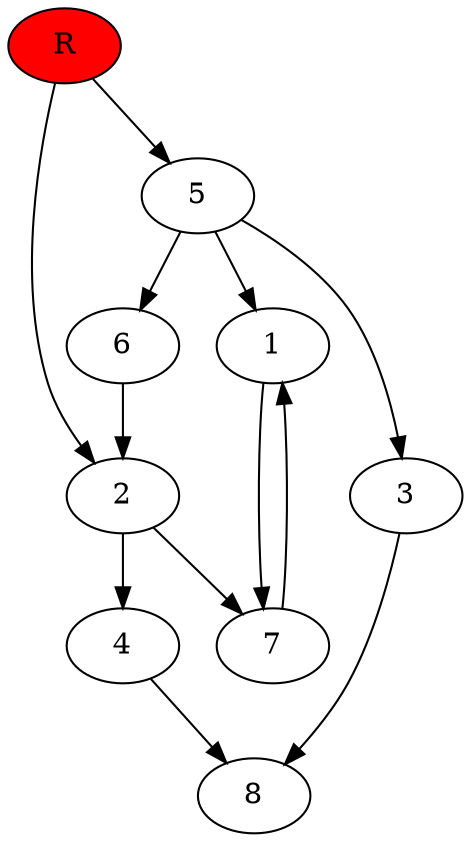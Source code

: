 digraph prb4648 {
	1
	2
	3
	4
	5
	6
	7
	8
	R [fillcolor="#ff0000" style=filled]
	1 -> 7
	2 -> 4
	2 -> 7
	3 -> 8
	4 -> 8
	5 -> 1
	5 -> 3
	5 -> 6
	6 -> 2
	7 -> 1
	R -> 2
	R -> 5
}

